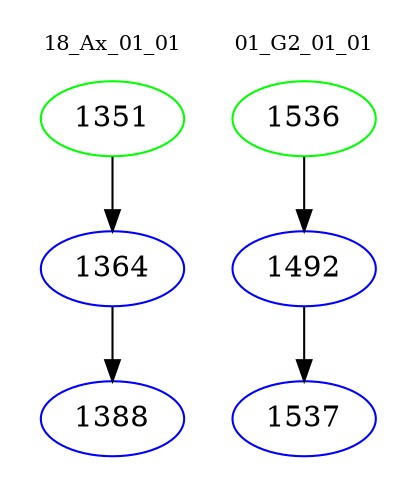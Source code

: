 digraph{
subgraph cluster_0 {
color = white
label = "18_Ax_01_01";
fontsize=10;
T0_1351 [label="1351", color="green"]
T0_1351 -> T0_1364 [color="black"]
T0_1364 [label="1364", color="blue"]
T0_1364 -> T0_1388 [color="black"]
T0_1388 [label="1388", color="blue"]
}
subgraph cluster_1 {
color = white
label = "01_G2_01_01";
fontsize=10;
T1_1536 [label="1536", color="green"]
T1_1536 -> T1_1492 [color="black"]
T1_1492 [label="1492", color="blue"]
T1_1492 -> T1_1537 [color="black"]
T1_1537 [label="1537", color="blue"]
}
}
